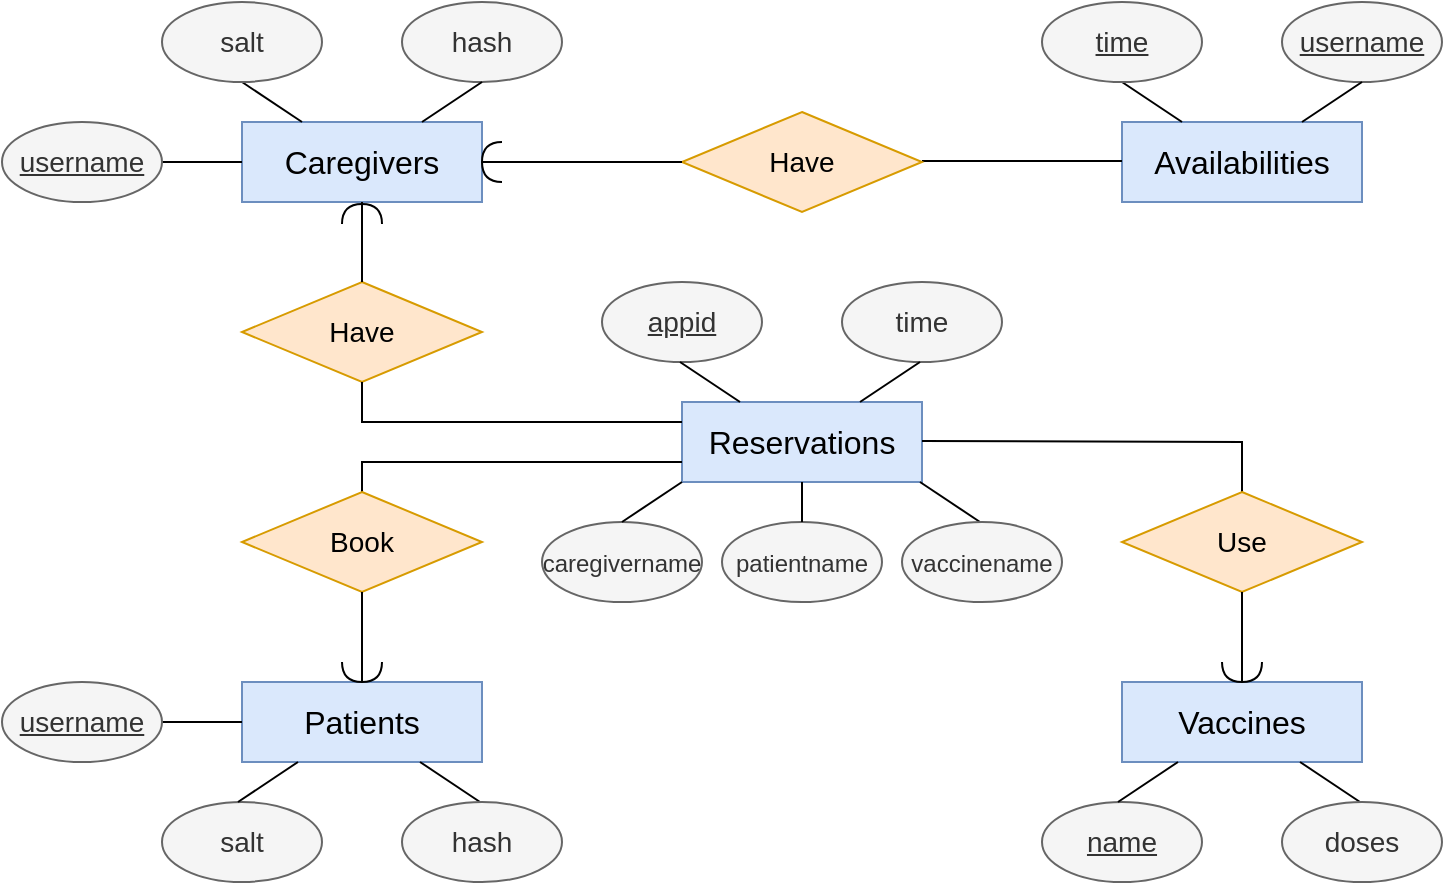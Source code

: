 <mxfile version="24.8.9">
  <diagram name="第 1 页" id="E9-DRGZfWImTA91-2Mzy">
    <mxGraphModel dx="903" dy="628" grid="1" gridSize="10" guides="1" tooltips="1" connect="1" arrows="1" fold="1" page="0" pageScale="1" pageWidth="827" pageHeight="1169" math="0" shadow="0">
      <root>
        <mxCell id="0" />
        <mxCell id="1" parent="0" />
        <mxCell id="R_zi8XlThUtJxuMw1IO5-1" value="Caregivers" style="rounded=0;whiteSpace=wrap;html=1;labelBackgroundColor=none;fontSize=16;fillColor=#dae8fc;strokeColor=#6c8ebf;" parent="1" vertex="1">
          <mxGeometry x="200" y="160" width="120" height="40" as="geometry" />
        </mxCell>
        <mxCell id="R_zi8XlThUtJxuMw1IO5-2" value="Vaccines" style="rounded=0;whiteSpace=wrap;html=1;labelBackgroundColor=none;fontSize=16;fillColor=#dae8fc;strokeColor=#6c8ebf;" parent="1" vertex="1">
          <mxGeometry x="640" y="440" width="120" height="40" as="geometry" />
        </mxCell>
        <mxCell id="R_zi8XlThUtJxuMw1IO5-3" value="Availabilities" style="rounded=0;whiteSpace=wrap;html=1;labelBackgroundColor=none;fontSize=16;fillColor=#dae8fc;strokeColor=#6c8ebf;" parent="1" vertex="1">
          <mxGeometry x="640" y="160" width="120" height="40" as="geometry" />
        </mxCell>
        <mxCell id="R_zi8XlThUtJxuMw1IO5-4" value="Patients" style="rounded=0;whiteSpace=wrap;html=1;labelBackgroundColor=none;fontSize=16;fillColor=#dae8fc;strokeColor=#6c8ebf;" parent="1" vertex="1">
          <mxGeometry x="200" y="440" width="120" height="40" as="geometry" />
        </mxCell>
        <mxCell id="R_zi8XlThUtJxuMw1IO5-5" value="" style="endArrow=none;html=1;rounded=0;fontSize=12;startSize=8;endSize=8;curved=1;exitX=0;exitY=0.5;exitDx=0;exitDy=0;" parent="1" source="R_zi8XlThUtJxuMw1IO5-1" edge="1">
          <mxGeometry width="50" height="50" relative="1" as="geometry">
            <mxPoint x="200" y="160" as="sourcePoint" />
            <mxPoint x="160" y="180" as="targetPoint" />
          </mxGeometry>
        </mxCell>
        <mxCell id="R_zi8XlThUtJxuMw1IO5-6" value="&lt;font style=&quot;font-size: 14px;&quot;&gt;&lt;u&gt;username&lt;/u&gt;&lt;/font&gt;" style="ellipse;whiteSpace=wrap;html=1;fontSize=14;fillColor=#f5f5f5;fontColor=#333333;strokeColor=#666666;" parent="1" vertex="1">
          <mxGeometry x="80" y="160" width="80" height="40" as="geometry" />
        </mxCell>
        <mxCell id="R_zi8XlThUtJxuMw1IO5-7" value="" style="endArrow=none;html=1;rounded=0;fontSize=12;startSize=8;endSize=8;curved=1;exitX=0.25;exitY=0;exitDx=0;exitDy=0;entryX=0.5;entryY=1;entryDx=0;entryDy=0;" parent="1" source="R_zi8XlThUtJxuMw1IO5-1" target="R_zi8XlThUtJxuMw1IO5-8" edge="1">
          <mxGeometry width="50" height="50" relative="1" as="geometry">
            <mxPoint x="300" y="130" as="sourcePoint" />
            <mxPoint x="260" y="140" as="targetPoint" />
          </mxGeometry>
        </mxCell>
        <mxCell id="R_zi8XlThUtJxuMw1IO5-8" value="salt" style="ellipse;whiteSpace=wrap;html=1;fontSize=14;fillColor=#f5f5f5;fontColor=#333333;strokeColor=#666666;" parent="1" vertex="1">
          <mxGeometry x="160" y="100" width="80" height="40" as="geometry" />
        </mxCell>
        <mxCell id="R_zi8XlThUtJxuMw1IO5-9" value="hash" style="ellipse;whiteSpace=wrap;html=1;fontSize=14;fillColor=#f5f5f5;fontColor=#333333;strokeColor=#666666;" parent="1" vertex="1">
          <mxGeometry x="280" y="100" width="80" height="40" as="geometry" />
        </mxCell>
        <mxCell id="R_zi8XlThUtJxuMw1IO5-10" value="" style="endArrow=none;html=1;rounded=0;fontSize=12;startSize=8;endSize=8;curved=1;exitX=0.75;exitY=0;exitDx=0;exitDy=0;entryX=0.5;entryY=1;entryDx=0;entryDy=0;" parent="1" source="R_zi8XlThUtJxuMw1IO5-1" target="R_zi8XlThUtJxuMw1IO5-9" edge="1">
          <mxGeometry width="50" height="50" relative="1" as="geometry">
            <mxPoint x="300" y="190" as="sourcePoint" />
            <mxPoint x="350" y="140" as="targetPoint" />
          </mxGeometry>
        </mxCell>
        <mxCell id="R_zi8XlThUtJxuMw1IO5-11" value="" style="endArrow=none;html=1;rounded=0;fontSize=12;startSize=8;endSize=8;curved=1;exitX=0.25;exitY=0;exitDx=0;exitDy=0;entryX=0.5;entryY=1;entryDx=0;entryDy=0;" parent="1" target="R_zi8XlThUtJxuMw1IO5-12" edge="1">
          <mxGeometry width="50" height="50" relative="1" as="geometry">
            <mxPoint x="670" y="160" as="sourcePoint" />
            <mxPoint x="700" y="140" as="targetPoint" />
          </mxGeometry>
        </mxCell>
        <mxCell id="R_zi8XlThUtJxuMw1IO5-12" value="&lt;u&gt;time&lt;/u&gt;" style="ellipse;whiteSpace=wrap;html=1;fontSize=14;fillColor=#f5f5f5;fontColor=#333333;strokeColor=#666666;" parent="1" vertex="1">
          <mxGeometry x="600" y="100" width="80" height="40" as="geometry" />
        </mxCell>
        <mxCell id="R_zi8XlThUtJxuMw1IO5-13" value="&lt;u&gt;username&lt;/u&gt;" style="ellipse;whiteSpace=wrap;html=1;fontSize=14;fillColor=#f5f5f5;fontColor=#333333;strokeColor=#666666;" parent="1" vertex="1">
          <mxGeometry x="720" y="100" width="80" height="40" as="geometry" />
        </mxCell>
        <mxCell id="R_zi8XlThUtJxuMw1IO5-14" value="" style="endArrow=none;html=1;rounded=0;fontSize=12;startSize=8;endSize=8;curved=1;exitX=0.75;exitY=0;exitDx=0;exitDy=0;entryX=0.5;entryY=1;entryDx=0;entryDy=0;" parent="1" target="R_zi8XlThUtJxuMw1IO5-13" edge="1">
          <mxGeometry width="50" height="50" relative="1" as="geometry">
            <mxPoint x="730" y="160" as="sourcePoint" />
            <mxPoint x="790" y="140" as="targetPoint" />
          </mxGeometry>
        </mxCell>
        <mxCell id="R_zi8XlThUtJxuMw1IO5-15" value="Reservations" style="rounded=0;whiteSpace=wrap;html=1;labelBackgroundColor=none;fontSize=16;fillColor=#dae8fc;strokeColor=#6c8ebf;" parent="1" vertex="1">
          <mxGeometry x="420" y="300" width="120" height="40" as="geometry" />
        </mxCell>
        <mxCell id="R_zi8XlThUtJxuMw1IO5-20" value="" style="endArrow=none;html=1;rounded=0;fontSize=12;startSize=8;endSize=8;curved=1;exitX=0.25;exitY=0;exitDx=0;exitDy=0;entryX=0.5;entryY=1;entryDx=0;entryDy=0;" parent="1" edge="1">
          <mxGeometry width="50" height="50" relative="1" as="geometry">
            <mxPoint x="319" y="500" as="sourcePoint" />
            <mxPoint x="289" y="480" as="targetPoint" />
          </mxGeometry>
        </mxCell>
        <mxCell id="R_zi8XlThUtJxuMw1IO5-21" value="salt" style="ellipse;whiteSpace=wrap;html=1;fontSize=14;fillColor=#f5f5f5;fontColor=#333333;strokeColor=#666666;" parent="1" vertex="1">
          <mxGeometry x="160" y="500" width="80" height="40" as="geometry" />
        </mxCell>
        <mxCell id="R_zi8XlThUtJxuMw1IO5-22" value="hash" style="ellipse;whiteSpace=wrap;html=1;fontSize=14;fillColor=#f5f5f5;fontColor=#333333;strokeColor=#666666;" parent="1" vertex="1">
          <mxGeometry x="280" y="500" width="80" height="40" as="geometry" />
        </mxCell>
        <mxCell id="R_zi8XlThUtJxuMw1IO5-23" value="" style="endArrow=none;html=1;rounded=0;fontSize=12;startSize=8;endSize=8;curved=1;exitX=0.75;exitY=0;exitDx=0;exitDy=0;entryX=0.5;entryY=1;entryDx=0;entryDy=0;" parent="1" edge="1">
          <mxGeometry width="50" height="50" relative="1" as="geometry">
            <mxPoint x="198" y="500" as="sourcePoint" />
            <mxPoint x="228" y="480" as="targetPoint" />
          </mxGeometry>
        </mxCell>
        <mxCell id="R_zi8XlThUtJxuMw1IO5-24" value="" style="endArrow=none;html=1;rounded=0;fontSize=12;startSize=8;endSize=8;curved=1;exitX=0;exitY=0.5;exitDx=0;exitDy=0;" parent="1" edge="1">
          <mxGeometry width="50" height="50" relative="1" as="geometry">
            <mxPoint x="200" y="460" as="sourcePoint" />
            <mxPoint x="160" y="460" as="targetPoint" />
          </mxGeometry>
        </mxCell>
        <mxCell id="R_zi8XlThUtJxuMw1IO5-25" value="&lt;font style=&quot;font-size: 14px;&quot;&gt;&lt;u&gt;username&lt;/u&gt;&lt;/font&gt;" style="ellipse;whiteSpace=wrap;html=1;fontSize=14;fillColor=#f5f5f5;fontColor=#333333;strokeColor=#666666;" parent="1" vertex="1">
          <mxGeometry x="80" y="440" width="80" height="40" as="geometry" />
        </mxCell>
        <mxCell id="R_zi8XlThUtJxuMw1IO5-26" value="" style="endArrow=none;html=1;rounded=0;fontSize=12;startSize=8;endSize=8;curved=1;exitX=0.25;exitY=0;exitDx=0;exitDy=0;entryX=0.5;entryY=1;entryDx=0;entryDy=0;" parent="1" edge="1">
          <mxGeometry width="50" height="50" relative="1" as="geometry">
            <mxPoint x="759" y="500" as="sourcePoint" />
            <mxPoint x="729" y="480" as="targetPoint" />
          </mxGeometry>
        </mxCell>
        <mxCell id="R_zi8XlThUtJxuMw1IO5-27" value="&lt;u&gt;name&lt;/u&gt;" style="ellipse;whiteSpace=wrap;html=1;fontSize=14;fillColor=#f5f5f5;fontColor=#333333;strokeColor=#666666;" parent="1" vertex="1">
          <mxGeometry x="600" y="500" width="80" height="40" as="geometry" />
        </mxCell>
        <mxCell id="R_zi8XlThUtJxuMw1IO5-28" value="doses" style="ellipse;whiteSpace=wrap;html=1;fontSize=14;fillColor=#f5f5f5;fontColor=#333333;strokeColor=#666666;" parent="1" vertex="1">
          <mxGeometry x="720" y="500" width="80" height="40" as="geometry" />
        </mxCell>
        <mxCell id="R_zi8XlThUtJxuMw1IO5-29" value="" style="endArrow=none;html=1;rounded=0;fontSize=12;startSize=8;endSize=8;curved=1;exitX=0.75;exitY=0;exitDx=0;exitDy=0;entryX=0.5;entryY=1;entryDx=0;entryDy=0;" parent="1" edge="1">
          <mxGeometry width="50" height="50" relative="1" as="geometry">
            <mxPoint x="638" y="500" as="sourcePoint" />
            <mxPoint x="668" y="480" as="targetPoint" />
          </mxGeometry>
        </mxCell>
        <mxCell id="R_zi8XlThUtJxuMw1IO5-33" value="&lt;u&gt;appid&lt;/u&gt;" style="ellipse;whiteSpace=wrap;html=1;fontSize=14;fillColor=#f5f5f5;fontColor=#333333;strokeColor=#666666;" parent="1" vertex="1">
          <mxGeometry x="380" y="240" width="80" height="40" as="geometry" />
        </mxCell>
        <mxCell id="R_zi8XlThUtJxuMw1IO5-34" value="time" style="ellipse;whiteSpace=wrap;html=1;fontSize=14;fillColor=#f5f5f5;fontColor=#333333;strokeColor=#666666;" parent="1" vertex="1">
          <mxGeometry x="500" y="240" width="80" height="40" as="geometry" />
        </mxCell>
        <mxCell id="R_zi8XlThUtJxuMw1IO5-37" value="" style="endArrow=none;html=1;rounded=0;fontSize=12;startSize=8;endSize=8;curved=1;" parent="1" edge="1">
          <mxGeometry width="50" height="50" relative="1" as="geometry">
            <mxPoint x="540" y="179.5" as="sourcePoint" />
            <mxPoint x="640" y="179.5" as="targetPoint" />
          </mxGeometry>
        </mxCell>
        <mxCell id="R_zi8XlThUtJxuMw1IO5-38" value="Have" style="rhombus;whiteSpace=wrap;html=1;fontSize=14;fillColor=#ffe6cc;strokeColor=#d79b00;" parent="1" vertex="1">
          <mxGeometry x="420" y="155" width="120" height="50" as="geometry" />
        </mxCell>
        <mxCell id="_TVrZixCf2Uus48hVXPo-2" value="Have" style="rhombus;whiteSpace=wrap;html=1;fontSize=14;fillColor=#ffe6cc;strokeColor=#d79b00;" parent="1" vertex="1">
          <mxGeometry x="200" y="240" width="120" height="50" as="geometry" />
        </mxCell>
        <mxCell id="_TVrZixCf2Uus48hVXPo-3" value="" style="endArrow=none;html=1;rounded=0;entryX=0;entryY=0.25;entryDx=0;entryDy=0;exitX=0.5;exitY=1;exitDx=0;exitDy=0;" parent="1" source="_TVrZixCf2Uus48hVXPo-2" target="R_zi8XlThUtJxuMw1IO5-15" edge="1">
          <mxGeometry width="50" height="50" relative="1" as="geometry">
            <mxPoint x="260" y="310" as="sourcePoint" />
            <mxPoint x="470" y="300" as="targetPoint" />
            <Array as="points">
              <mxPoint x="260" y="310" />
            </Array>
          </mxGeometry>
        </mxCell>
        <mxCell id="_TVrZixCf2Uus48hVXPo-5" value="" style="endArrow=none;html=1;rounded=0;entryX=0.5;entryY=0;entryDx=0;entryDy=0;" parent="1" target="_TVrZixCf2Uus48hVXPo-6" edge="1">
          <mxGeometry width="50" height="50" relative="1" as="geometry">
            <mxPoint x="540" y="319.5" as="sourcePoint" />
            <mxPoint x="640" y="319.5" as="targetPoint" />
            <Array as="points">
              <mxPoint x="700" y="320" />
            </Array>
          </mxGeometry>
        </mxCell>
        <mxCell id="_TVrZixCf2Uus48hVXPo-6" value="Use" style="rhombus;whiteSpace=wrap;html=1;fontSize=14;fillColor=#ffe6cc;strokeColor=#d79b00;" parent="1" vertex="1">
          <mxGeometry x="640" y="345" width="120" height="50" as="geometry" />
        </mxCell>
        <mxCell id="_TVrZixCf2Uus48hVXPo-8" value="" style="endArrow=none;html=1;rounded=0;entryX=0;entryY=0.75;entryDx=0;entryDy=0;exitX=0.5;exitY=0;exitDx=0;exitDy=0;" parent="1" source="_TVrZixCf2Uus48hVXPo-12" target="R_zi8XlThUtJxuMw1IO5-15" edge="1">
          <mxGeometry width="50" height="50" relative="1" as="geometry">
            <mxPoint x="260" y="340" as="sourcePoint" />
            <mxPoint x="360" y="330" as="targetPoint" />
            <Array as="points">
              <mxPoint x="260" y="330" />
            </Array>
          </mxGeometry>
        </mxCell>
        <mxCell id="_TVrZixCf2Uus48hVXPo-12" value="Book" style="rhombus;whiteSpace=wrap;html=1;fontSize=14;fillColor=#ffe6cc;strokeColor=#d79b00;" parent="1" vertex="1">
          <mxGeometry x="200" y="345" width="120" height="50" as="geometry" />
        </mxCell>
        <mxCell id="_TVrZixCf2Uus48hVXPo-13" value="" style="endArrow=none;html=1;rounded=0;fontSize=12;startSize=8;endSize=8;curved=1;exitX=0.25;exitY=0;exitDx=0;exitDy=0;entryX=0.5;entryY=1;entryDx=0;entryDy=0;" parent="1" edge="1">
          <mxGeometry width="50" height="50" relative="1" as="geometry">
            <mxPoint x="449" y="300" as="sourcePoint" />
            <mxPoint x="419" y="280" as="targetPoint" />
          </mxGeometry>
        </mxCell>
        <mxCell id="_TVrZixCf2Uus48hVXPo-14" value="" style="endArrow=none;html=1;rounded=0;fontSize=12;startSize=8;endSize=8;curved=1;exitX=0.75;exitY=0;exitDx=0;exitDy=0;entryX=0.5;entryY=1;entryDx=0;entryDy=0;" parent="1" edge="1">
          <mxGeometry width="50" height="50" relative="1" as="geometry">
            <mxPoint x="509" y="300" as="sourcePoint" />
            <mxPoint x="539" y="280" as="targetPoint" />
          </mxGeometry>
        </mxCell>
        <mxCell id="HQaNKB17flqVca-5jHoj-1" value="" style="endArrow=none;html=1;rounded=0;fontSize=12;startSize=8;endSize=8;curved=1;exitX=0.25;exitY=0;exitDx=0;exitDy=0;entryX=0.5;entryY=1;entryDx=0;entryDy=0;" parent="1" edge="1">
          <mxGeometry width="50" height="50" relative="1" as="geometry">
            <mxPoint x="569" y="360" as="sourcePoint" />
            <mxPoint x="539" y="340" as="targetPoint" />
          </mxGeometry>
        </mxCell>
        <mxCell id="HQaNKB17flqVca-5jHoj-2" value="&lt;font style=&quot;font-size: 12px;&quot;&gt;caregivername&lt;/font&gt;" style="ellipse;whiteSpace=wrap;html=1;fontSize=14;fillColor=#f5f5f5;fontColor=#333333;strokeColor=#666666;" parent="1" vertex="1">
          <mxGeometry x="350" y="360" width="80" height="40" as="geometry" />
        </mxCell>
        <mxCell id="HQaNKB17flqVca-5jHoj-3" value="&lt;font style=&quot;font-size: 12px;&quot;&gt;vaccinename&lt;/font&gt;" style="ellipse;whiteSpace=wrap;html=1;fontSize=14;fillColor=#f5f5f5;fontColor=#333333;strokeColor=#666666;" parent="1" vertex="1">
          <mxGeometry x="530" y="360" width="80" height="40" as="geometry" />
        </mxCell>
        <mxCell id="HQaNKB17flqVca-5jHoj-4" value="" style="endArrow=none;html=1;rounded=0;fontSize=12;startSize=8;endSize=8;curved=1;exitX=0.75;exitY=0;exitDx=0;exitDy=0;entryX=0.5;entryY=1;entryDx=0;entryDy=0;" parent="1" edge="1">
          <mxGeometry width="50" height="50" relative="1" as="geometry">
            <mxPoint x="390" y="360" as="sourcePoint" />
            <mxPoint x="420" y="340" as="targetPoint" />
          </mxGeometry>
        </mxCell>
        <mxCell id="HQaNKB17flqVca-5jHoj-6" value="&lt;font style=&quot;font-size: 12px;&quot;&gt;patientname&lt;/font&gt;" style="ellipse;whiteSpace=wrap;html=1;fontSize=14;fillColor=#f5f5f5;fontColor=#333333;strokeColor=#666666;" parent="1" vertex="1">
          <mxGeometry x="440" y="360" width="80" height="40" as="geometry" />
        </mxCell>
        <mxCell id="HQaNKB17flqVca-5jHoj-7" value="" style="endArrow=none;html=1;rounded=0;entryX=0.5;entryY=1;entryDx=0;entryDy=0;exitX=0.5;exitY=0;exitDx=0;exitDy=0;" parent="1" source="HQaNKB17flqVca-5jHoj-6" target="R_zi8XlThUtJxuMw1IO5-15" edge="1">
          <mxGeometry width="50" height="50" relative="1" as="geometry">
            <mxPoint x="490" y="380" as="sourcePoint" />
            <mxPoint x="540" y="330" as="targetPoint" />
          </mxGeometry>
        </mxCell>
        <mxCell id="67SIRQBhIK5wT9XcuhJ4-2" value="" style="endArrow=none;html=1;rounded=0;entryX=0;entryY=0.5;entryDx=0;entryDy=0;exitX=1;exitY=0.5;exitDx=0;exitDy=0;" edge="1" parent="1" source="R_zi8XlThUtJxuMw1IO5-1" target="R_zi8XlThUtJxuMw1IO5-38">
          <mxGeometry width="50" height="50" relative="1" as="geometry">
            <mxPoint x="510" y="350" as="sourcePoint" />
            <mxPoint x="560" y="300" as="targetPoint" />
          </mxGeometry>
        </mxCell>
        <mxCell id="67SIRQBhIK5wT9XcuhJ4-3" value="" style="shape=requiredInterface;html=1;verticalLabelPosition=bottom;sketch=0;rotation=-180;" vertex="1" parent="1">
          <mxGeometry x="320" y="170" width="10" height="20" as="geometry" />
        </mxCell>
        <mxCell id="67SIRQBhIK5wT9XcuhJ4-4" value="" style="endArrow=none;html=1;rounded=0;entryX=0.5;entryY=1;entryDx=0;entryDy=0;exitX=0.5;exitY=0;exitDx=0;exitDy=0;" edge="1" parent="1" source="_TVrZixCf2Uus48hVXPo-2" target="R_zi8XlThUtJxuMw1IO5-1">
          <mxGeometry width="50" height="50" relative="1" as="geometry">
            <mxPoint x="510" y="350" as="sourcePoint" />
            <mxPoint x="560" y="300" as="targetPoint" />
          </mxGeometry>
        </mxCell>
        <mxCell id="67SIRQBhIK5wT9XcuhJ4-5" value="" style="shape=requiredInterface;html=1;verticalLabelPosition=bottom;sketch=0;rotation=-90;" vertex="1" parent="1">
          <mxGeometry x="255" y="196" width="10" height="20" as="geometry" />
        </mxCell>
        <mxCell id="67SIRQBhIK5wT9XcuhJ4-7" value="" style="shape=requiredInterface;html=1;verticalLabelPosition=bottom;sketch=0;rotation=90;" vertex="1" parent="1">
          <mxGeometry x="255" y="425" width="10" height="20" as="geometry" />
        </mxCell>
        <mxCell id="67SIRQBhIK5wT9XcuhJ4-8" value="" style="endArrow=none;html=1;rounded=0;entryX=0.5;entryY=1;entryDx=0;entryDy=0;exitX=1;exitY=0.5;exitDx=0;exitDy=0;exitPerimeter=0;" edge="1" parent="1" source="67SIRQBhIK5wT9XcuhJ4-7" target="_TVrZixCf2Uus48hVXPo-12">
          <mxGeometry width="50" height="50" relative="1" as="geometry">
            <mxPoint x="510" y="350" as="sourcePoint" />
            <mxPoint x="560" y="300" as="targetPoint" />
          </mxGeometry>
        </mxCell>
        <mxCell id="67SIRQBhIK5wT9XcuhJ4-9" value="" style="endArrow=none;html=1;rounded=0;entryX=0.5;entryY=1;entryDx=0;entryDy=0;exitX=0.5;exitY=0;exitDx=0;exitDy=0;" edge="1" parent="1" source="R_zi8XlThUtJxuMw1IO5-2" target="_TVrZixCf2Uus48hVXPo-6">
          <mxGeometry width="50" height="50" relative="1" as="geometry">
            <mxPoint x="510" y="350" as="sourcePoint" />
            <mxPoint x="560" y="300" as="targetPoint" />
          </mxGeometry>
        </mxCell>
        <mxCell id="67SIRQBhIK5wT9XcuhJ4-10" value="" style="shape=requiredInterface;html=1;verticalLabelPosition=bottom;sketch=0;rotation=90;" vertex="1" parent="1">
          <mxGeometry x="695" y="425" width="10" height="20" as="geometry" />
        </mxCell>
      </root>
    </mxGraphModel>
  </diagram>
</mxfile>

